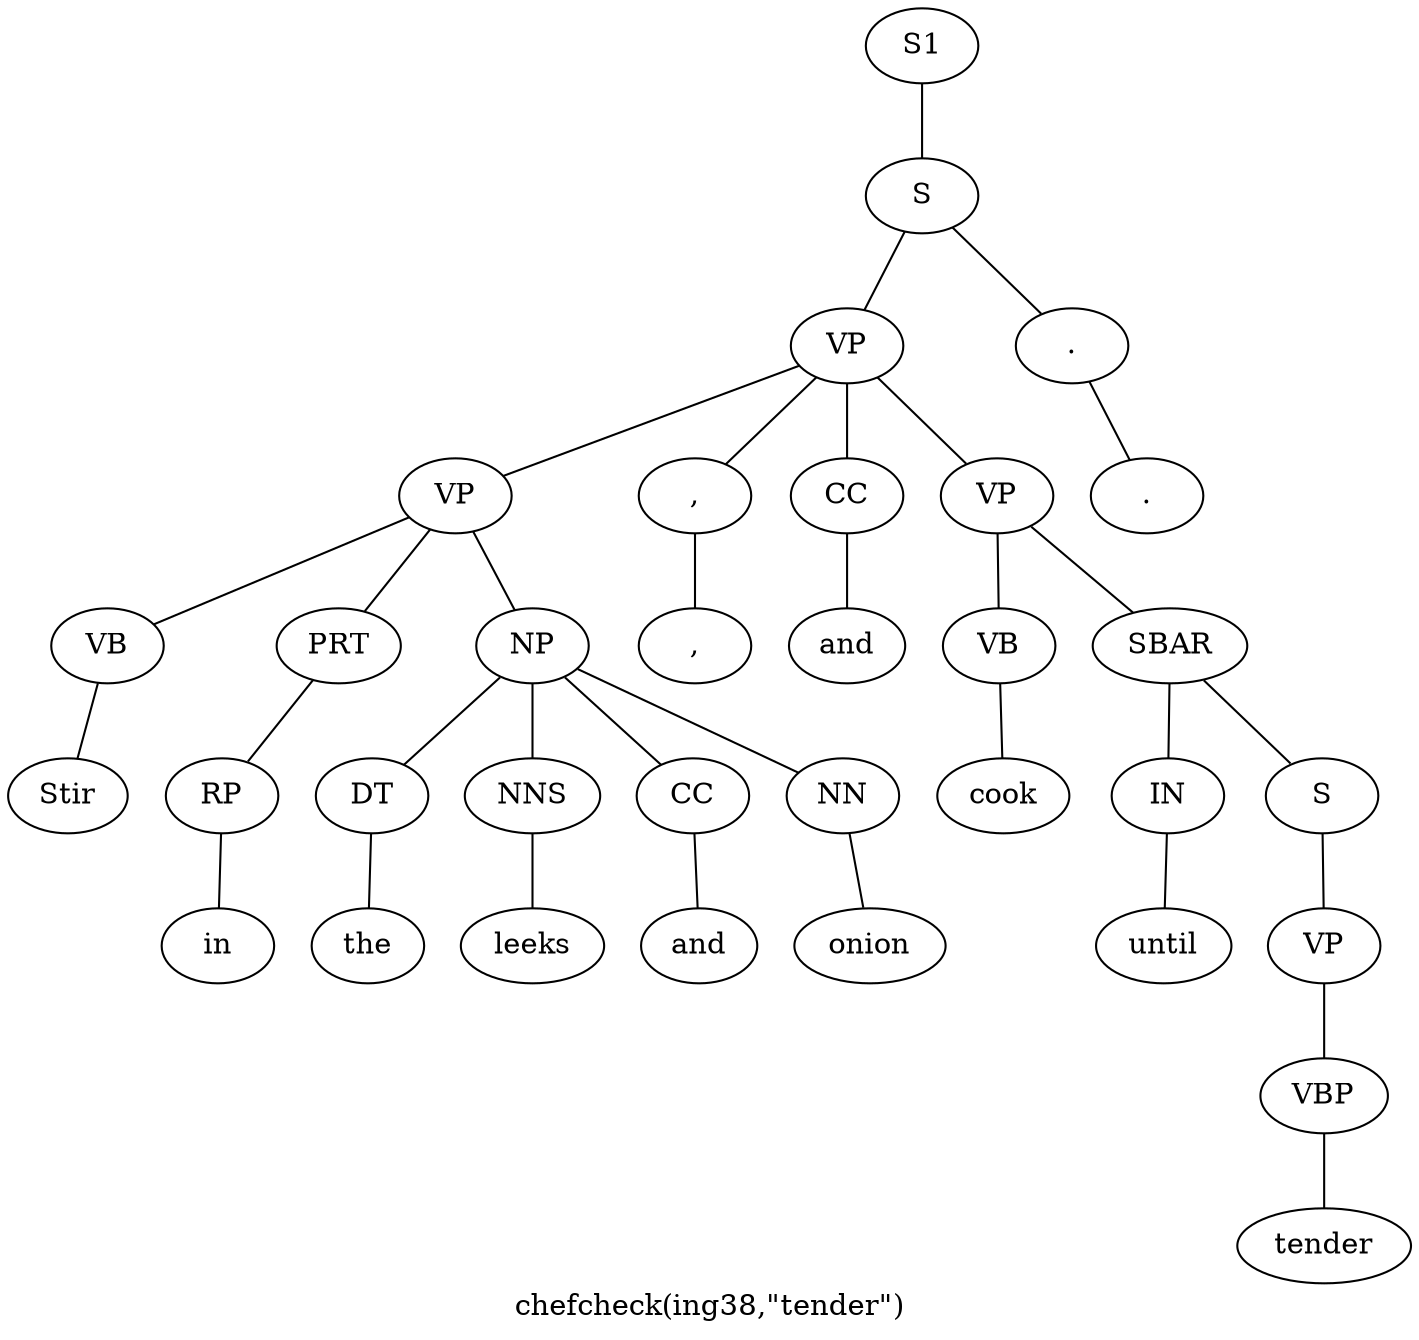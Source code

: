 graph SyntaxGraph {
	label = "chefcheck(ing38,\"tender\")";
	Node0 [label="S1"];
	Node1 [label="S"];
	Node2 [label="VP"];
	Node3 [label="VP"];
	Node4 [label="VB"];
	Node5 [label="Stir"];
	Node6 [label="PRT"];
	Node7 [label="RP"];
	Node8 [label="in"];
	Node9 [label="NP"];
	Node10 [label="DT"];
	Node11 [label="the"];
	Node12 [label="NNS"];
	Node13 [label="leeks"];
	Node14 [label="CC"];
	Node15 [label="and"];
	Node16 [label="NN"];
	Node17 [label="onion"];
	Node18 [label=","];
	Node19 [label=","];
	Node20 [label="CC"];
	Node21 [label="and"];
	Node22 [label="VP"];
	Node23 [label="VB"];
	Node24 [label="cook"];
	Node25 [label="SBAR"];
	Node26 [label="IN"];
	Node27 [label="until"];
	Node28 [label="S"];
	Node29 [label="VP"];
	Node30 [label="VBP"];
	Node31 [label="tender"];
	Node32 [label="."];
	Node33 [label="."];

	Node0 -- Node1;
	Node1 -- Node2;
	Node1 -- Node32;
	Node2 -- Node3;
	Node2 -- Node18;
	Node2 -- Node20;
	Node2 -- Node22;
	Node3 -- Node4;
	Node3 -- Node6;
	Node3 -- Node9;
	Node4 -- Node5;
	Node6 -- Node7;
	Node7 -- Node8;
	Node9 -- Node10;
	Node9 -- Node12;
	Node9 -- Node14;
	Node9 -- Node16;
	Node10 -- Node11;
	Node12 -- Node13;
	Node14 -- Node15;
	Node16 -- Node17;
	Node18 -- Node19;
	Node20 -- Node21;
	Node22 -- Node23;
	Node22 -- Node25;
	Node23 -- Node24;
	Node25 -- Node26;
	Node25 -- Node28;
	Node26 -- Node27;
	Node28 -- Node29;
	Node29 -- Node30;
	Node30 -- Node31;
	Node32 -- Node33;
}